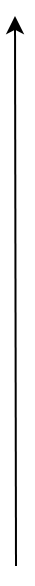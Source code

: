 <mxfile version="23.1.6" type="github">
  <diagram name="第 1 页" id="v3I6r_rQwzWQODkESoc9">
    <mxGraphModel dx="1259" dy="702" grid="1" gridSize="10" guides="1" tooltips="1" connect="1" arrows="1" fold="1" page="1" pageScale="1" pageWidth="827" pageHeight="1169" math="0" shadow="0">
      <root>
        <mxCell id="0" />
        <mxCell id="1" parent="0" />
        <mxCell id="BI0DToEm27fz6GxcxWoR-3" value="" style="endArrow=classic;html=1;rounded=0;entryX=0.442;entryY=0.278;entryDx=0;entryDy=0;entryPerimeter=0;" edge="1" parent="1">
          <mxGeometry width="50" height="50" relative="1" as="geometry">
            <mxPoint x="420" y="480" as="sourcePoint" />
            <mxPoint x="419.5" y="204.98" as="targetPoint" />
          </mxGeometry>
        </mxCell>
      </root>
    </mxGraphModel>
  </diagram>
</mxfile>
